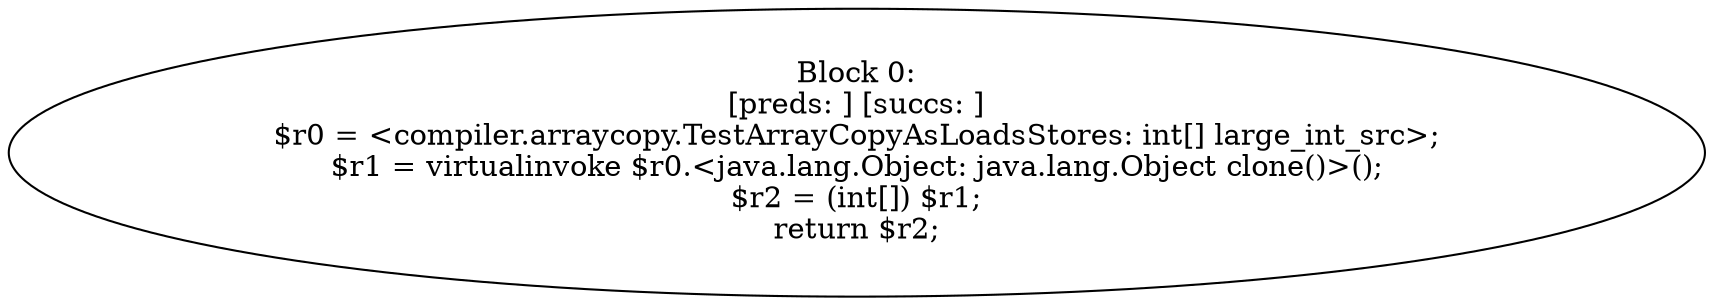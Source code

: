 digraph "unitGraph" {
    "Block 0:
[preds: ] [succs: ]
$r0 = <compiler.arraycopy.TestArrayCopyAsLoadsStores: int[] large_int_src>;
$r1 = virtualinvoke $r0.<java.lang.Object: java.lang.Object clone()>();
$r2 = (int[]) $r1;
return $r2;
"
}
